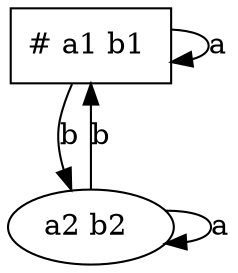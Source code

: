 digraph A {
 "# a1 b1 " [ shape = "rect"];
 "# a1 b1 " -> "# a1 b1 " [label="a"];
 "# a1 b1 " -> "a2 b2 " [label="b"];
 "a2 b2 " -> "a2 b2 " [label="a"];
 "a2 b2 " -> "# a1 b1 " [label="b"];
 
}
